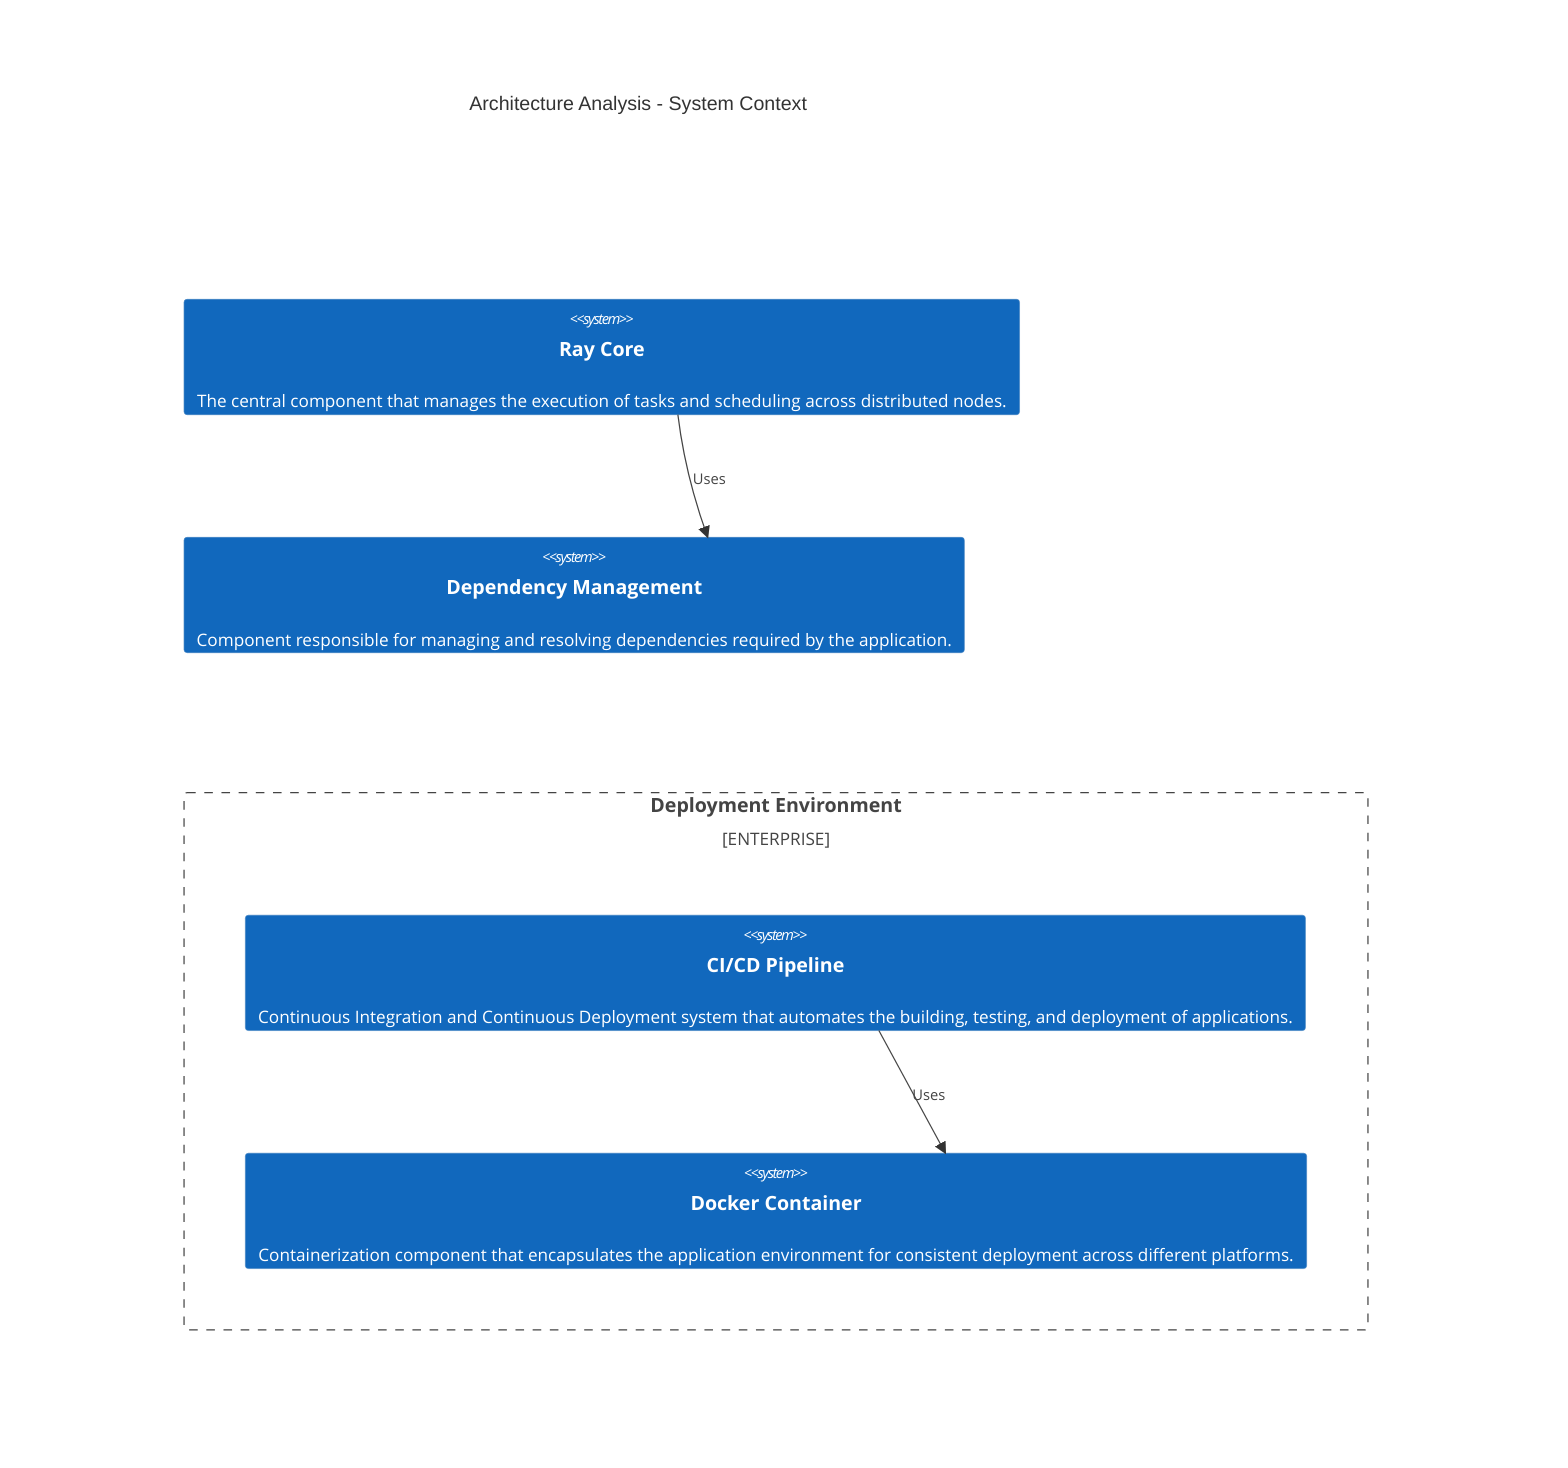 C4Context
    title Architecture Analysis - System Context
    Enterprise_Boundary(tb_Deployment_Environment, "Deployment Environment") {
        System(CI_CD_Pipeline, "CI/CD Pipeline", "Continuous Integration and Continuous Deployment system that automates the building, testing, and deployment of applications.")
        System(Docker_Container, "Docker Container", "Containerization component that encapsulates the application environment for consistent deployment across different platforms.")
    }
    System(Ray_Core, "Ray Core", "The central component that manages the execution of tasks and scheduling across distributed nodes.")
    System(Dependency_Management, "Dependency Management", "Component responsible for managing and resolving dependencies required by the application.")

    Rel(CI_CD_Pipeline, Docker_Container, "Uses")
    Rel(Ray_Core, Dependency_Management, "Uses")